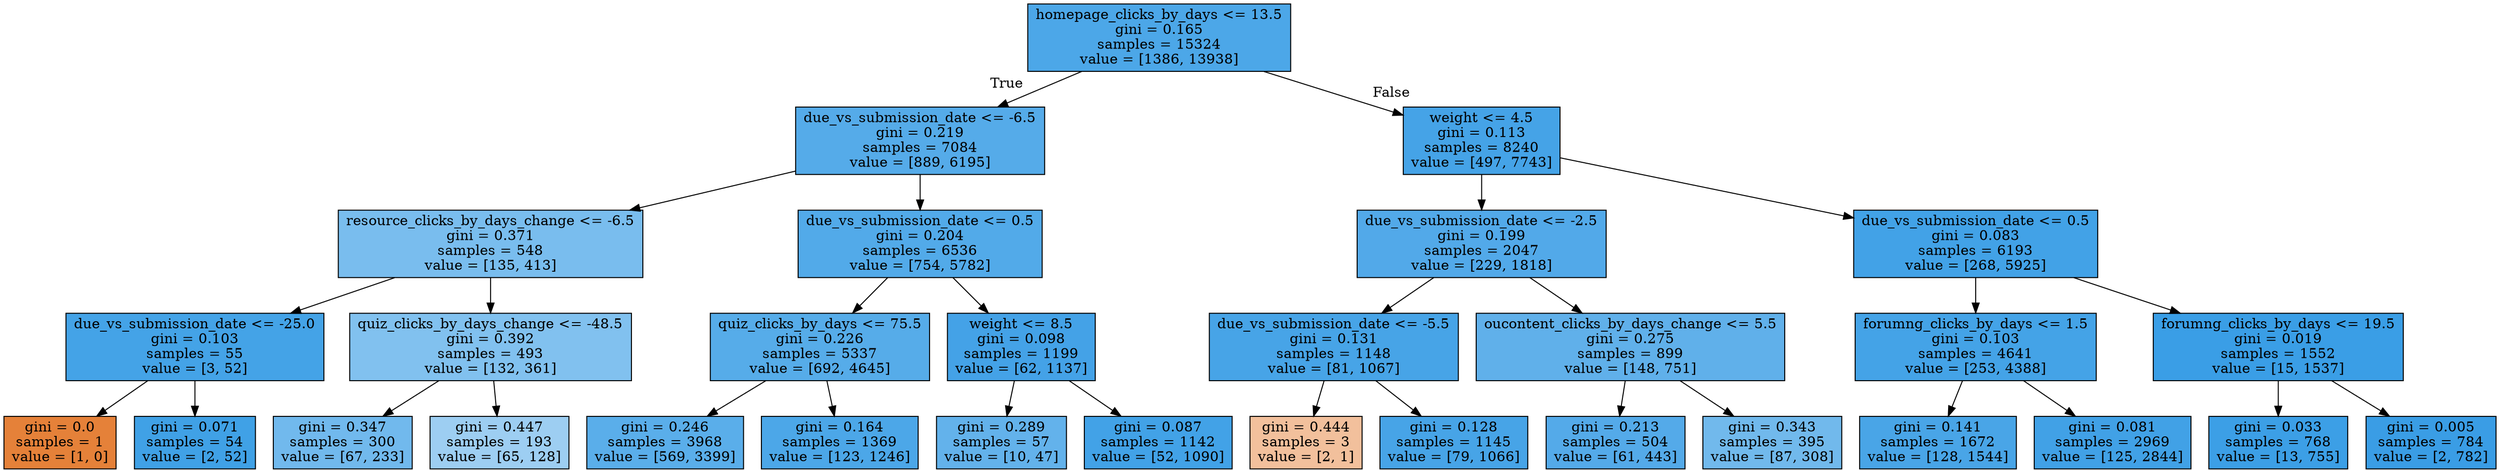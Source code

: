 digraph Tree {
node [shape=box, style="filled", color="black"] ;
0 [label="homepage_clicks_by_days <= 13.5\ngini = 0.165\nsamples = 15324\nvalue = [1386, 13938]", fillcolor="#399de5e6"] ;
1 [label="due_vs_submission_date <= -6.5\ngini = 0.219\nsamples = 7084\nvalue = [889, 6195]", fillcolor="#399de5da"] ;
0 -> 1 [labeldistance=2.5, labelangle=45, headlabel="True"] ;
2 [label="resource_clicks_by_days_change <= -6.5\ngini = 0.371\nsamples = 548\nvalue = [135, 413]", fillcolor="#399de5ac"] ;
1 -> 2 ;
3 [label="due_vs_submission_date <= -25.0\ngini = 0.103\nsamples = 55\nvalue = [3, 52]", fillcolor="#399de5f0"] ;
2 -> 3 ;
4 [label="gini = 0.0\nsamples = 1\nvalue = [1, 0]", fillcolor="#e58139ff"] ;
3 -> 4 ;
5 [label="gini = 0.071\nsamples = 54\nvalue = [2, 52]", fillcolor="#399de5f5"] ;
3 -> 5 ;
6 [label="quiz_clicks_by_days_change <= -48.5\ngini = 0.392\nsamples = 493\nvalue = [132, 361]", fillcolor="#399de5a2"] ;
2 -> 6 ;
7 [label="gini = 0.347\nsamples = 300\nvalue = [67, 233]", fillcolor="#399de5b6"] ;
6 -> 7 ;
8 [label="gini = 0.447\nsamples = 193\nvalue = [65, 128]", fillcolor="#399de57e"] ;
6 -> 8 ;
9 [label="due_vs_submission_date <= 0.5\ngini = 0.204\nsamples = 6536\nvalue = [754, 5782]", fillcolor="#399de5de"] ;
1 -> 9 ;
10 [label="quiz_clicks_by_days <= 75.5\ngini = 0.226\nsamples = 5337\nvalue = [692, 4645]", fillcolor="#399de5d9"] ;
9 -> 10 ;
11 [label="gini = 0.246\nsamples = 3968\nvalue = [569, 3399]", fillcolor="#399de5d4"] ;
10 -> 11 ;
12 [label="gini = 0.164\nsamples = 1369\nvalue = [123, 1246]", fillcolor="#399de5e6"] ;
10 -> 12 ;
13 [label="weight <= 8.5\ngini = 0.098\nsamples = 1199\nvalue = [62, 1137]", fillcolor="#399de5f1"] ;
9 -> 13 ;
14 [label="gini = 0.289\nsamples = 57\nvalue = [10, 47]", fillcolor="#399de5c9"] ;
13 -> 14 ;
15 [label="gini = 0.087\nsamples = 1142\nvalue = [52, 1090]", fillcolor="#399de5f3"] ;
13 -> 15 ;
16 [label="weight <= 4.5\ngini = 0.113\nsamples = 8240\nvalue = [497, 7743]", fillcolor="#399de5ef"] ;
0 -> 16 [labeldistance=2.5, labelangle=-45, headlabel="False"] ;
17 [label="due_vs_submission_date <= -2.5\ngini = 0.199\nsamples = 2047\nvalue = [229, 1818]", fillcolor="#399de5df"] ;
16 -> 17 ;
18 [label="due_vs_submission_date <= -5.5\ngini = 0.131\nsamples = 1148\nvalue = [81, 1067]", fillcolor="#399de5ec"] ;
17 -> 18 ;
19 [label="gini = 0.444\nsamples = 3\nvalue = [2, 1]", fillcolor="#e581397f"] ;
18 -> 19 ;
20 [label="gini = 0.128\nsamples = 1145\nvalue = [79, 1066]", fillcolor="#399de5ec"] ;
18 -> 20 ;
21 [label="oucontent_clicks_by_days_change <= 5.5\ngini = 0.275\nsamples = 899\nvalue = [148, 751]", fillcolor="#399de5cd"] ;
17 -> 21 ;
22 [label="gini = 0.213\nsamples = 504\nvalue = [61, 443]", fillcolor="#399de5dc"] ;
21 -> 22 ;
23 [label="gini = 0.343\nsamples = 395\nvalue = [87, 308]", fillcolor="#399de5b7"] ;
21 -> 23 ;
24 [label="due_vs_submission_date <= 0.5\ngini = 0.083\nsamples = 6193\nvalue = [268, 5925]", fillcolor="#399de5f3"] ;
16 -> 24 ;
25 [label="forumng_clicks_by_days <= 1.5\ngini = 0.103\nsamples = 4641\nvalue = [253, 4388]", fillcolor="#399de5f0"] ;
24 -> 25 ;
26 [label="gini = 0.141\nsamples = 1672\nvalue = [128, 1544]", fillcolor="#399de5ea"] ;
25 -> 26 ;
27 [label="gini = 0.081\nsamples = 2969\nvalue = [125, 2844]", fillcolor="#399de5f4"] ;
25 -> 27 ;
28 [label="forumng_clicks_by_days <= 19.5\ngini = 0.019\nsamples = 1552\nvalue = [15, 1537]", fillcolor="#399de5fd"] ;
24 -> 28 ;
29 [label="gini = 0.033\nsamples = 768\nvalue = [13, 755]", fillcolor="#399de5fb"] ;
28 -> 29 ;
30 [label="gini = 0.005\nsamples = 784\nvalue = [2, 782]", fillcolor="#399de5fe"] ;
28 -> 30 ;
}